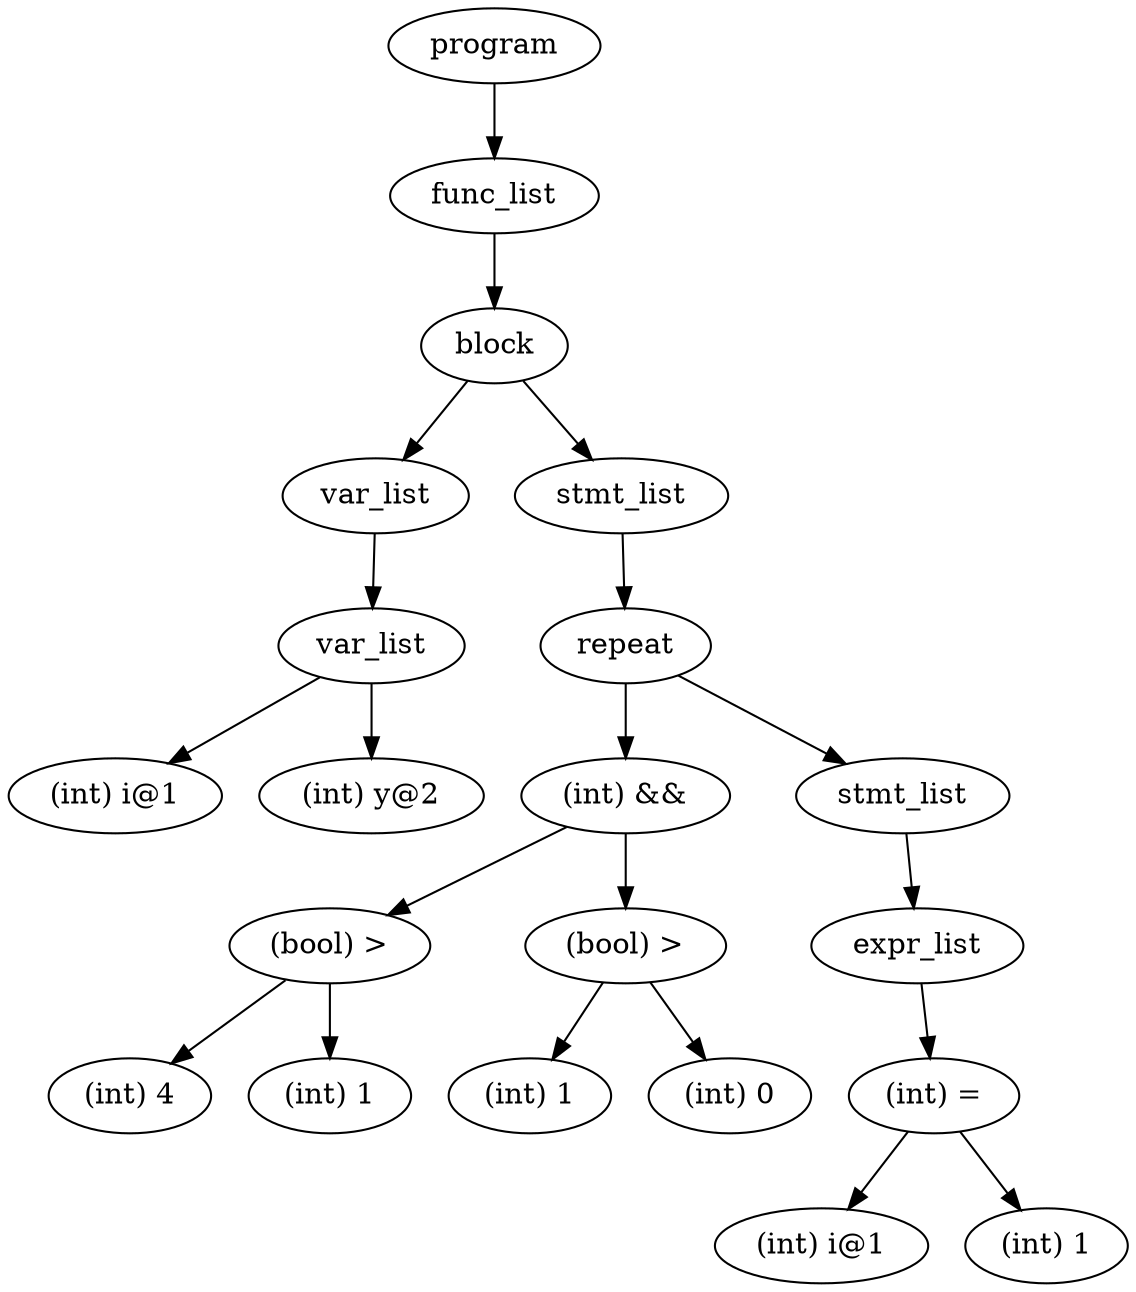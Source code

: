 digraph {
graph [ordering="out"];
node0[label="program"];
node1[label="func_list"];
node2[label="block"];
node3[label="var_list"];
node4[label="var_list"];
node5[label="(int) i@1"];
node4 -> node5;
node6[label="(int) y@2"];
node4 -> node6;
node3 -> node4;
node2 -> node3;
node7[label="stmt_list"];
node8[label="repeat"];
node9[label="(int) &&"];
node10[label="(bool) >"];
node11[label="(int) 4"];
node10 -> node11;
node12[label="(int) 1"];
node10 -> node12;
node9 -> node10;
node13[label="(bool) >"];
node14[label="(int) 1"];
node13 -> node14;
node15[label="(int) 0"];
node13 -> node15;
node9 -> node13;
node8 -> node9;
node16[label="stmt_list"];
node17[label="expr_list"];
node18[label="(int) ="];
node19[label="(int) i@1"];
node18 -> node19;
node20[label="(int) 1"];
node18 -> node20;
node17 -> node18;
node16 -> node17;
node8 -> node16;
node7 -> node8;
node2 -> node7;
node1 -> node2;
node0 -> node1;
}
